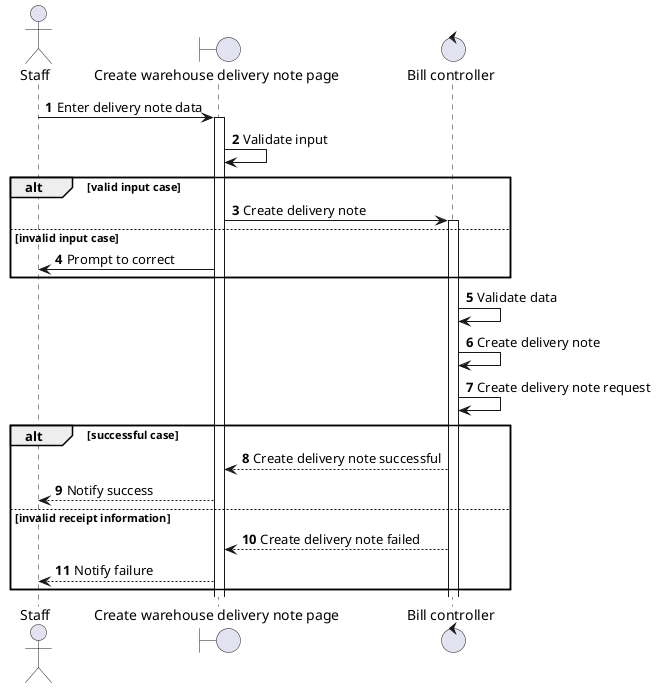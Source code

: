 @startuml
autonumber
actor Staff
boundary "Create warehouse delivery note page" as Page
control "Bill controller" as BillClr
Staff -> Page ++: Enter delivery note data
Page -> Page: Validate input
alt valid input case
Page -> BillClr ++: Create delivery note
else invalid input case
Page -> Staff: Prompt to correct
end
BillClr -> BillClr: Validate data
BillClr -> BillClr: Create delivery note
BillClr -> BillClr: Create delivery note request
alt successful case
BillClr --> Page: Create delivery note successful
Page --> Staff: Notify success
else invalid receipt information
BillClr --> Page: Create delivery note failed
Page --> Staff: Notify failure
end
@enduml